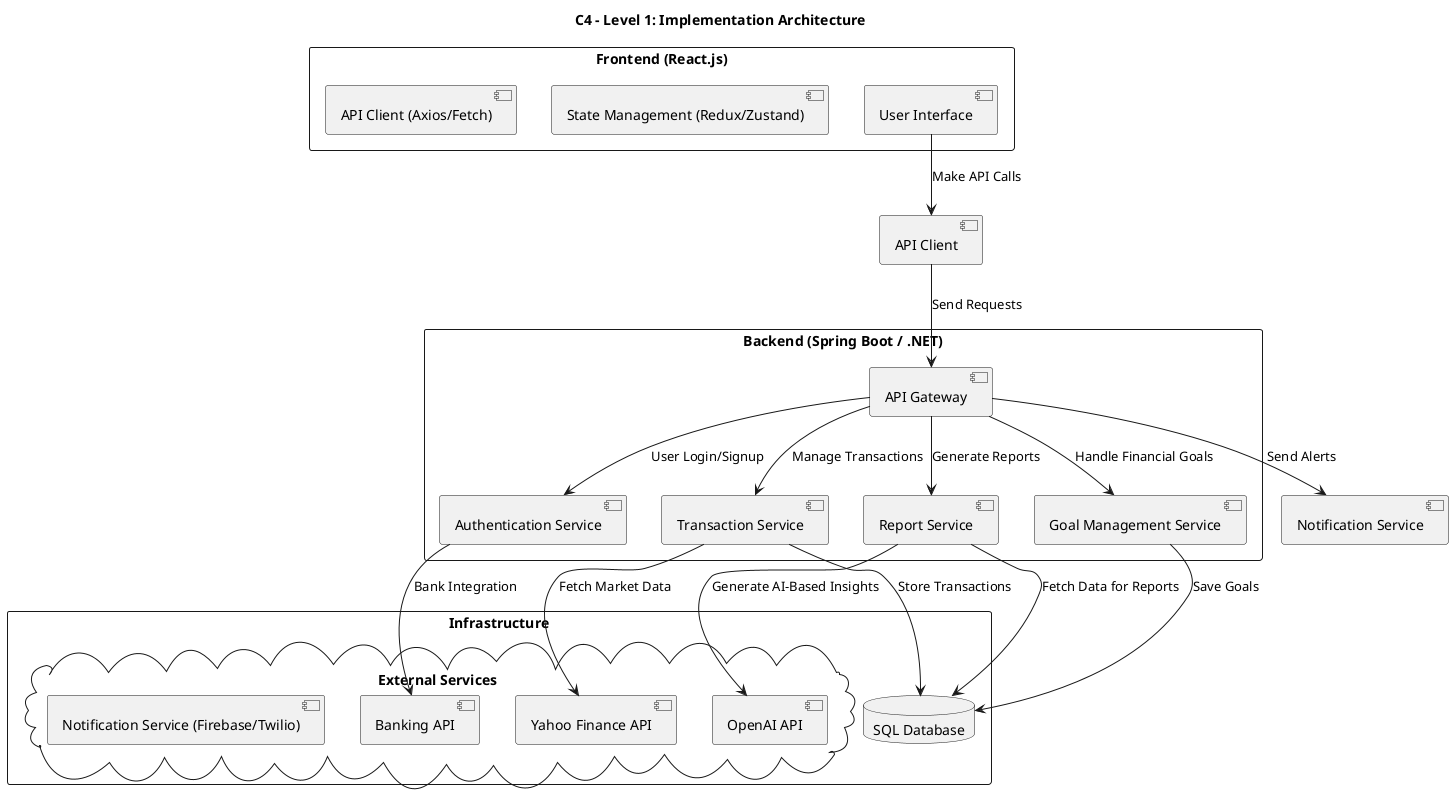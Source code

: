 @startuml
title C4 - Level 1: Implementation Architecture

rectangle "Frontend (React.js)" {
    [User Interface] 
    [State Management (Redux/Zustand)]
    [API Client (Axios/Fetch)]
}

rectangle "Backend (Spring Boot / .NET)" {
    [API Gateway] 
    [Authentication Service] 
    [Transaction Service]
    [Report Service]
    [Goal Management Service]
}

rectangle "Infrastructure" {
    database "SQL Database" as DB
    cloud "External Services" {
        [Yahoo Finance API]
        [OpenAI API]
        [Banking API]
        [Notification Service (Firebase/Twilio)]
    }
}

' Connections
[User Interface] --> [API Client] : "Make API Calls"
[API Client] --> [API Gateway] : "Send Requests"

[API Gateway] --> [Authentication Service] : "User Login/Signup"
[API Gateway] --> [Transaction Service] : "Manage Transactions"
[API Gateway] --> [Report Service] : "Generate Reports"
[API Gateway] --> [Goal Management Service] : "Handle Financial Goals"

[Transaction Service] --> DB : "Store Transactions"
[Report Service] --> DB : "Fetch Data for Reports"
[Goal Management Service] --> DB : "Save Goals"

[Transaction Service] --> [Yahoo Finance API] : "Fetch Market Data"
[Report Service] --> [OpenAI API] : "Generate AI-Based Insights"
[Authentication Service] --> [Banking API] : "Bank Integration"
[API Gateway] --> [Notification Service] : "Send Alerts"

@enduml
